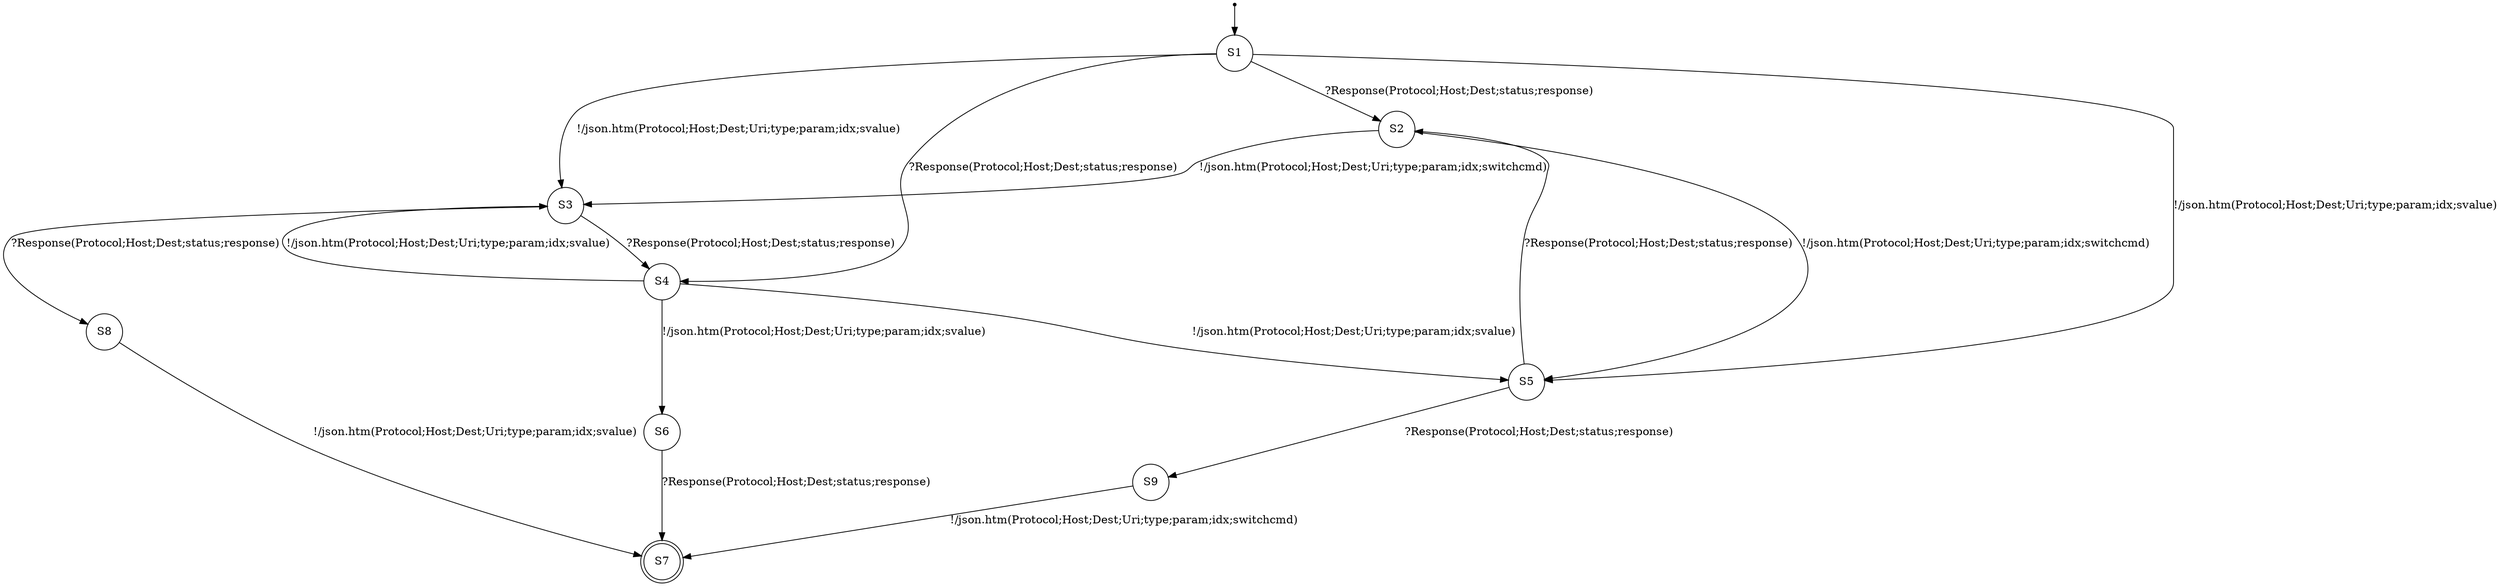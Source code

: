 digraph LTS {
S00[shape=point]
S1[label=S1,shape=circle];
S2[label=S2,shape=circle];
S3[label=S3,shape=circle];
S4[label=S4,shape=circle];
S5[label=S5,shape=circle];
S6[label=S6,shape=circle];
S7[label=S7,shape=doublecircle];
S8[label=S8,shape=circle];
S9[label=S9,shape=circle];
S00 -> S1
S1 -> S2[label ="?Response(Protocol;Host;Dest;status;response)"];
S1 -> S3[label ="!/json.htm(Protocol;Host;Dest;Uri;type;param;idx;svalue)"];
S1 -> S4[label ="?Response(Protocol;Host;Dest;status;response)"];
S1 -> S5[label ="!/json.htm(Protocol;Host;Dest;Uri;type;param;idx;svalue)"];
S2 -> S3[label ="!/json.htm(Protocol;Host;Dest;Uri;type;param;idx;switchcmd)"];
S2 -> S5[label ="!/json.htm(Protocol;Host;Dest;Uri;type;param;idx;switchcmd)"];
S3 -> S4[label ="?Response(Protocol;Host;Dest;status;response)"];
S3 -> S8[label ="?Response(Protocol;Host;Dest;status;response)"];
S4 -> S3[label ="!/json.htm(Protocol;Host;Dest;Uri;type;param;idx;svalue)"];
S4 -> S5[label ="!/json.htm(Protocol;Host;Dest;Uri;type;param;idx;svalue)"];
S4 -> S6[label ="!/json.htm(Protocol;Host;Dest;Uri;type;param;idx;svalue)"];
S5 -> S2[label ="?Response(Protocol;Host;Dest;status;response)"];
S5 -> S9[label ="?Response(Protocol;Host;Dest;status;response)"];
S6 -> S7[label ="?Response(Protocol;Host;Dest;status;response)"];
S8 -> S7[label ="!/json.htm(Protocol;Host;Dest;Uri;type;param;idx;svalue)"];
S9 -> S7[label ="!/json.htm(Protocol;Host;Dest;Uri;type;param;idx;switchcmd)"];
}
